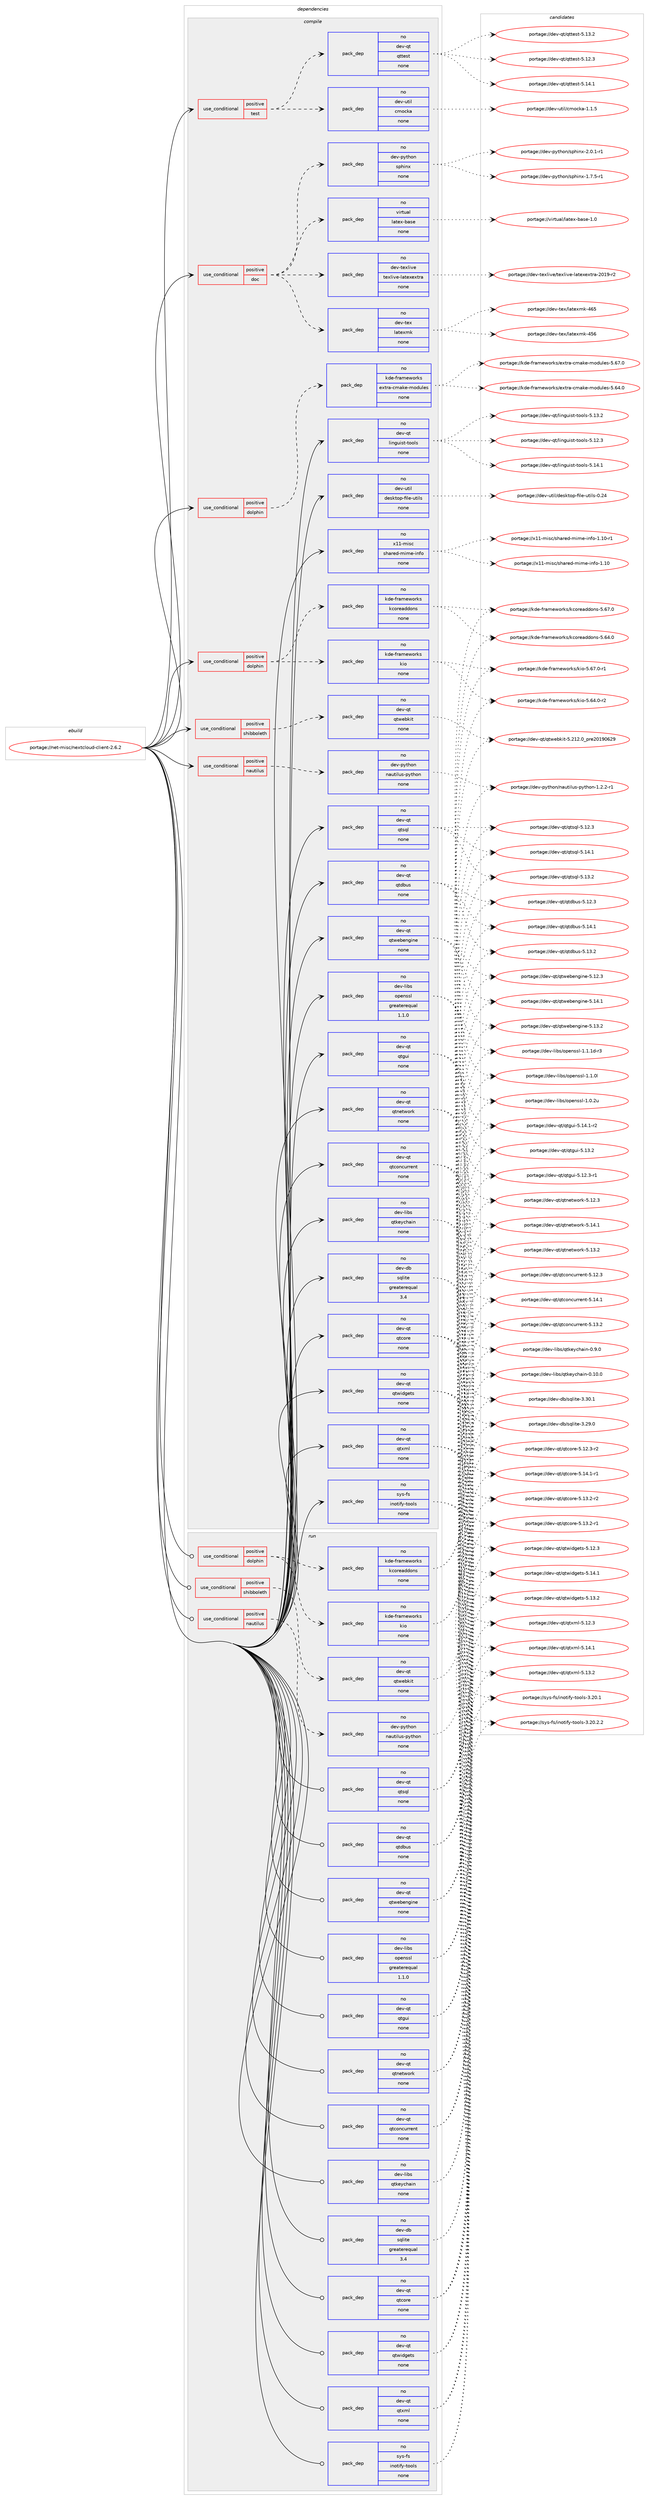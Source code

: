 digraph prolog {

# *************
# Graph options
# *************

newrank=true;
concentrate=true;
compound=true;
graph [rankdir=LR,fontname=Helvetica,fontsize=10,ranksep=1.5];#, ranksep=2.5, nodesep=0.2];
edge  [arrowhead=vee];
node  [fontname=Helvetica,fontsize=10];

# **********
# The ebuild
# **********

subgraph cluster_leftcol {
color=gray;
rank=same;
label=<<i>ebuild</i>>;
id [label="portage://net-misc/nextcloud-client-2.6.2", color=red, width=4, href="../net-misc/nextcloud-client-2.6.2.svg"];
}

# ****************
# The dependencies
# ****************

subgraph cluster_midcol {
color=gray;
label=<<i>dependencies</i>>;
subgraph cluster_compile {
fillcolor="#eeeeee";
style=filled;
label=<<i>compile</i>>;
subgraph cond25769 {
dependency125035 [label=<<TABLE BORDER="0" CELLBORDER="1" CELLSPACING="0" CELLPADDING="4"><TR><TD ROWSPAN="3" CELLPADDING="10">use_conditional</TD></TR><TR><TD>positive</TD></TR><TR><TD>doc</TD></TR></TABLE>>, shape=none, color=red];
subgraph pack97157 {
dependency125036 [label=<<TABLE BORDER="0" CELLBORDER="1" CELLSPACING="0" CELLPADDING="4" WIDTH="220"><TR><TD ROWSPAN="6" CELLPADDING="30">pack_dep</TD></TR><TR><TD WIDTH="110">no</TD></TR><TR><TD>dev-python</TD></TR><TR><TD>sphinx</TD></TR><TR><TD>none</TD></TR><TR><TD></TD></TR></TABLE>>, shape=none, color=blue];
}
dependency125035:e -> dependency125036:w [weight=20,style="dashed",arrowhead="vee"];
subgraph pack97158 {
dependency125037 [label=<<TABLE BORDER="0" CELLBORDER="1" CELLSPACING="0" CELLPADDING="4" WIDTH="220"><TR><TD ROWSPAN="6" CELLPADDING="30">pack_dep</TD></TR><TR><TD WIDTH="110">no</TD></TR><TR><TD>dev-tex</TD></TR><TR><TD>latexmk</TD></TR><TR><TD>none</TD></TR><TR><TD></TD></TR></TABLE>>, shape=none, color=blue];
}
dependency125035:e -> dependency125037:w [weight=20,style="dashed",arrowhead="vee"];
subgraph pack97159 {
dependency125038 [label=<<TABLE BORDER="0" CELLBORDER="1" CELLSPACING="0" CELLPADDING="4" WIDTH="220"><TR><TD ROWSPAN="6" CELLPADDING="30">pack_dep</TD></TR><TR><TD WIDTH="110">no</TD></TR><TR><TD>dev-texlive</TD></TR><TR><TD>texlive-latexextra</TD></TR><TR><TD>none</TD></TR><TR><TD></TD></TR></TABLE>>, shape=none, color=blue];
}
dependency125035:e -> dependency125038:w [weight=20,style="dashed",arrowhead="vee"];
subgraph pack97160 {
dependency125039 [label=<<TABLE BORDER="0" CELLBORDER="1" CELLSPACING="0" CELLPADDING="4" WIDTH="220"><TR><TD ROWSPAN="6" CELLPADDING="30">pack_dep</TD></TR><TR><TD WIDTH="110">no</TD></TR><TR><TD>virtual</TD></TR><TR><TD>latex-base</TD></TR><TR><TD>none</TD></TR><TR><TD></TD></TR></TABLE>>, shape=none, color=blue];
}
dependency125035:e -> dependency125039:w [weight=20,style="dashed",arrowhead="vee"];
}
id:e -> dependency125035:w [weight=20,style="solid",arrowhead="vee"];
subgraph cond25770 {
dependency125040 [label=<<TABLE BORDER="0" CELLBORDER="1" CELLSPACING="0" CELLPADDING="4"><TR><TD ROWSPAN="3" CELLPADDING="10">use_conditional</TD></TR><TR><TD>positive</TD></TR><TR><TD>dolphin</TD></TR></TABLE>>, shape=none, color=red];
subgraph pack97161 {
dependency125041 [label=<<TABLE BORDER="0" CELLBORDER="1" CELLSPACING="0" CELLPADDING="4" WIDTH="220"><TR><TD ROWSPAN="6" CELLPADDING="30">pack_dep</TD></TR><TR><TD WIDTH="110">no</TD></TR><TR><TD>kde-frameworks</TD></TR><TR><TD>extra-cmake-modules</TD></TR><TR><TD>none</TD></TR><TR><TD></TD></TR></TABLE>>, shape=none, color=blue];
}
dependency125040:e -> dependency125041:w [weight=20,style="dashed",arrowhead="vee"];
}
id:e -> dependency125040:w [weight=20,style="solid",arrowhead="vee"];
subgraph cond25771 {
dependency125042 [label=<<TABLE BORDER="0" CELLBORDER="1" CELLSPACING="0" CELLPADDING="4"><TR><TD ROWSPAN="3" CELLPADDING="10">use_conditional</TD></TR><TR><TD>positive</TD></TR><TR><TD>dolphin</TD></TR></TABLE>>, shape=none, color=red];
subgraph pack97162 {
dependency125043 [label=<<TABLE BORDER="0" CELLBORDER="1" CELLSPACING="0" CELLPADDING="4" WIDTH="220"><TR><TD ROWSPAN="6" CELLPADDING="30">pack_dep</TD></TR><TR><TD WIDTH="110">no</TD></TR><TR><TD>kde-frameworks</TD></TR><TR><TD>kcoreaddons</TD></TR><TR><TD>none</TD></TR><TR><TD></TD></TR></TABLE>>, shape=none, color=blue];
}
dependency125042:e -> dependency125043:w [weight=20,style="dashed",arrowhead="vee"];
subgraph pack97163 {
dependency125044 [label=<<TABLE BORDER="0" CELLBORDER="1" CELLSPACING="0" CELLPADDING="4" WIDTH="220"><TR><TD ROWSPAN="6" CELLPADDING="30">pack_dep</TD></TR><TR><TD WIDTH="110">no</TD></TR><TR><TD>kde-frameworks</TD></TR><TR><TD>kio</TD></TR><TR><TD>none</TD></TR><TR><TD></TD></TR></TABLE>>, shape=none, color=blue];
}
dependency125042:e -> dependency125044:w [weight=20,style="dashed",arrowhead="vee"];
}
id:e -> dependency125042:w [weight=20,style="solid",arrowhead="vee"];
subgraph cond25772 {
dependency125045 [label=<<TABLE BORDER="0" CELLBORDER="1" CELLSPACING="0" CELLPADDING="4"><TR><TD ROWSPAN="3" CELLPADDING="10">use_conditional</TD></TR><TR><TD>positive</TD></TR><TR><TD>nautilus</TD></TR></TABLE>>, shape=none, color=red];
subgraph pack97164 {
dependency125046 [label=<<TABLE BORDER="0" CELLBORDER="1" CELLSPACING="0" CELLPADDING="4" WIDTH="220"><TR><TD ROWSPAN="6" CELLPADDING="30">pack_dep</TD></TR><TR><TD WIDTH="110">no</TD></TR><TR><TD>dev-python</TD></TR><TR><TD>nautilus-python</TD></TR><TR><TD>none</TD></TR><TR><TD></TD></TR></TABLE>>, shape=none, color=blue];
}
dependency125045:e -> dependency125046:w [weight=20,style="dashed",arrowhead="vee"];
}
id:e -> dependency125045:w [weight=20,style="solid",arrowhead="vee"];
subgraph cond25773 {
dependency125047 [label=<<TABLE BORDER="0" CELLBORDER="1" CELLSPACING="0" CELLPADDING="4"><TR><TD ROWSPAN="3" CELLPADDING="10">use_conditional</TD></TR><TR><TD>positive</TD></TR><TR><TD>shibboleth</TD></TR></TABLE>>, shape=none, color=red];
subgraph pack97165 {
dependency125048 [label=<<TABLE BORDER="0" CELLBORDER="1" CELLSPACING="0" CELLPADDING="4" WIDTH="220"><TR><TD ROWSPAN="6" CELLPADDING="30">pack_dep</TD></TR><TR><TD WIDTH="110">no</TD></TR><TR><TD>dev-qt</TD></TR><TR><TD>qtwebkit</TD></TR><TR><TD>none</TD></TR><TR><TD></TD></TR></TABLE>>, shape=none, color=blue];
}
dependency125047:e -> dependency125048:w [weight=20,style="dashed",arrowhead="vee"];
}
id:e -> dependency125047:w [weight=20,style="solid",arrowhead="vee"];
subgraph cond25774 {
dependency125049 [label=<<TABLE BORDER="0" CELLBORDER="1" CELLSPACING="0" CELLPADDING="4"><TR><TD ROWSPAN="3" CELLPADDING="10">use_conditional</TD></TR><TR><TD>positive</TD></TR><TR><TD>test</TD></TR></TABLE>>, shape=none, color=red];
subgraph pack97166 {
dependency125050 [label=<<TABLE BORDER="0" CELLBORDER="1" CELLSPACING="0" CELLPADDING="4" WIDTH="220"><TR><TD ROWSPAN="6" CELLPADDING="30">pack_dep</TD></TR><TR><TD WIDTH="110">no</TD></TR><TR><TD>dev-util</TD></TR><TR><TD>cmocka</TD></TR><TR><TD>none</TD></TR><TR><TD></TD></TR></TABLE>>, shape=none, color=blue];
}
dependency125049:e -> dependency125050:w [weight=20,style="dashed",arrowhead="vee"];
subgraph pack97167 {
dependency125051 [label=<<TABLE BORDER="0" CELLBORDER="1" CELLSPACING="0" CELLPADDING="4" WIDTH="220"><TR><TD ROWSPAN="6" CELLPADDING="30">pack_dep</TD></TR><TR><TD WIDTH="110">no</TD></TR><TR><TD>dev-qt</TD></TR><TR><TD>qttest</TD></TR><TR><TD>none</TD></TR><TR><TD></TD></TR></TABLE>>, shape=none, color=blue];
}
dependency125049:e -> dependency125051:w [weight=20,style="dashed",arrowhead="vee"];
}
id:e -> dependency125049:w [weight=20,style="solid",arrowhead="vee"];
subgraph pack97168 {
dependency125052 [label=<<TABLE BORDER="0" CELLBORDER="1" CELLSPACING="0" CELLPADDING="4" WIDTH="220"><TR><TD ROWSPAN="6" CELLPADDING="30">pack_dep</TD></TR><TR><TD WIDTH="110">no</TD></TR><TR><TD>dev-db</TD></TR><TR><TD>sqlite</TD></TR><TR><TD>greaterequal</TD></TR><TR><TD>3.4</TD></TR></TABLE>>, shape=none, color=blue];
}
id:e -> dependency125052:w [weight=20,style="solid",arrowhead="vee"];
subgraph pack97169 {
dependency125053 [label=<<TABLE BORDER="0" CELLBORDER="1" CELLSPACING="0" CELLPADDING="4" WIDTH="220"><TR><TD ROWSPAN="6" CELLPADDING="30">pack_dep</TD></TR><TR><TD WIDTH="110">no</TD></TR><TR><TD>dev-libs</TD></TR><TR><TD>openssl</TD></TR><TR><TD>greaterequal</TD></TR><TR><TD>1.1.0</TD></TR></TABLE>>, shape=none, color=blue];
}
id:e -> dependency125053:w [weight=20,style="solid",arrowhead="vee"];
subgraph pack97170 {
dependency125054 [label=<<TABLE BORDER="0" CELLBORDER="1" CELLSPACING="0" CELLPADDING="4" WIDTH="220"><TR><TD ROWSPAN="6" CELLPADDING="30">pack_dep</TD></TR><TR><TD WIDTH="110">no</TD></TR><TR><TD>dev-libs</TD></TR><TR><TD>qtkeychain</TD></TR><TR><TD>none</TD></TR><TR><TD></TD></TR></TABLE>>, shape=none, color=blue];
}
id:e -> dependency125054:w [weight=20,style="solid",arrowhead="vee"];
subgraph pack97171 {
dependency125055 [label=<<TABLE BORDER="0" CELLBORDER="1" CELLSPACING="0" CELLPADDING="4" WIDTH="220"><TR><TD ROWSPAN="6" CELLPADDING="30">pack_dep</TD></TR><TR><TD WIDTH="110">no</TD></TR><TR><TD>dev-qt</TD></TR><TR><TD>linguist-tools</TD></TR><TR><TD>none</TD></TR><TR><TD></TD></TR></TABLE>>, shape=none, color=blue];
}
id:e -> dependency125055:w [weight=20,style="solid",arrowhead="vee"];
subgraph pack97172 {
dependency125056 [label=<<TABLE BORDER="0" CELLBORDER="1" CELLSPACING="0" CELLPADDING="4" WIDTH="220"><TR><TD ROWSPAN="6" CELLPADDING="30">pack_dep</TD></TR><TR><TD WIDTH="110">no</TD></TR><TR><TD>dev-qt</TD></TR><TR><TD>qtconcurrent</TD></TR><TR><TD>none</TD></TR><TR><TD></TD></TR></TABLE>>, shape=none, color=blue];
}
id:e -> dependency125056:w [weight=20,style="solid",arrowhead="vee"];
subgraph pack97173 {
dependency125057 [label=<<TABLE BORDER="0" CELLBORDER="1" CELLSPACING="0" CELLPADDING="4" WIDTH="220"><TR><TD ROWSPAN="6" CELLPADDING="30">pack_dep</TD></TR><TR><TD WIDTH="110">no</TD></TR><TR><TD>dev-qt</TD></TR><TR><TD>qtcore</TD></TR><TR><TD>none</TD></TR><TR><TD></TD></TR></TABLE>>, shape=none, color=blue];
}
id:e -> dependency125057:w [weight=20,style="solid",arrowhead="vee"];
subgraph pack97174 {
dependency125058 [label=<<TABLE BORDER="0" CELLBORDER="1" CELLSPACING="0" CELLPADDING="4" WIDTH="220"><TR><TD ROWSPAN="6" CELLPADDING="30">pack_dep</TD></TR><TR><TD WIDTH="110">no</TD></TR><TR><TD>dev-qt</TD></TR><TR><TD>qtdbus</TD></TR><TR><TD>none</TD></TR><TR><TD></TD></TR></TABLE>>, shape=none, color=blue];
}
id:e -> dependency125058:w [weight=20,style="solid",arrowhead="vee"];
subgraph pack97175 {
dependency125059 [label=<<TABLE BORDER="0" CELLBORDER="1" CELLSPACING="0" CELLPADDING="4" WIDTH="220"><TR><TD ROWSPAN="6" CELLPADDING="30">pack_dep</TD></TR><TR><TD WIDTH="110">no</TD></TR><TR><TD>dev-qt</TD></TR><TR><TD>qtgui</TD></TR><TR><TD>none</TD></TR><TR><TD></TD></TR></TABLE>>, shape=none, color=blue];
}
id:e -> dependency125059:w [weight=20,style="solid",arrowhead="vee"];
subgraph pack97176 {
dependency125060 [label=<<TABLE BORDER="0" CELLBORDER="1" CELLSPACING="0" CELLPADDING="4" WIDTH="220"><TR><TD ROWSPAN="6" CELLPADDING="30">pack_dep</TD></TR><TR><TD WIDTH="110">no</TD></TR><TR><TD>dev-qt</TD></TR><TR><TD>qtnetwork</TD></TR><TR><TD>none</TD></TR><TR><TD></TD></TR></TABLE>>, shape=none, color=blue];
}
id:e -> dependency125060:w [weight=20,style="solid",arrowhead="vee"];
subgraph pack97177 {
dependency125061 [label=<<TABLE BORDER="0" CELLBORDER="1" CELLSPACING="0" CELLPADDING="4" WIDTH="220"><TR><TD ROWSPAN="6" CELLPADDING="30">pack_dep</TD></TR><TR><TD WIDTH="110">no</TD></TR><TR><TD>dev-qt</TD></TR><TR><TD>qtsql</TD></TR><TR><TD>none</TD></TR><TR><TD></TD></TR></TABLE>>, shape=none, color=blue];
}
id:e -> dependency125061:w [weight=20,style="solid",arrowhead="vee"];
subgraph pack97178 {
dependency125062 [label=<<TABLE BORDER="0" CELLBORDER="1" CELLSPACING="0" CELLPADDING="4" WIDTH="220"><TR><TD ROWSPAN="6" CELLPADDING="30">pack_dep</TD></TR><TR><TD WIDTH="110">no</TD></TR><TR><TD>dev-qt</TD></TR><TR><TD>qtwebengine</TD></TR><TR><TD>none</TD></TR><TR><TD></TD></TR></TABLE>>, shape=none, color=blue];
}
id:e -> dependency125062:w [weight=20,style="solid",arrowhead="vee"];
subgraph pack97179 {
dependency125063 [label=<<TABLE BORDER="0" CELLBORDER="1" CELLSPACING="0" CELLPADDING="4" WIDTH="220"><TR><TD ROWSPAN="6" CELLPADDING="30">pack_dep</TD></TR><TR><TD WIDTH="110">no</TD></TR><TR><TD>dev-qt</TD></TR><TR><TD>qtwidgets</TD></TR><TR><TD>none</TD></TR><TR><TD></TD></TR></TABLE>>, shape=none, color=blue];
}
id:e -> dependency125063:w [weight=20,style="solid",arrowhead="vee"];
subgraph pack97180 {
dependency125064 [label=<<TABLE BORDER="0" CELLBORDER="1" CELLSPACING="0" CELLPADDING="4" WIDTH="220"><TR><TD ROWSPAN="6" CELLPADDING="30">pack_dep</TD></TR><TR><TD WIDTH="110">no</TD></TR><TR><TD>dev-qt</TD></TR><TR><TD>qtxml</TD></TR><TR><TD>none</TD></TR><TR><TD></TD></TR></TABLE>>, shape=none, color=blue];
}
id:e -> dependency125064:w [weight=20,style="solid",arrowhead="vee"];
subgraph pack97181 {
dependency125065 [label=<<TABLE BORDER="0" CELLBORDER="1" CELLSPACING="0" CELLPADDING="4" WIDTH="220"><TR><TD ROWSPAN="6" CELLPADDING="30">pack_dep</TD></TR><TR><TD WIDTH="110">no</TD></TR><TR><TD>dev-util</TD></TR><TR><TD>desktop-file-utils</TD></TR><TR><TD>none</TD></TR><TR><TD></TD></TR></TABLE>>, shape=none, color=blue];
}
id:e -> dependency125065:w [weight=20,style="solid",arrowhead="vee"];
subgraph pack97182 {
dependency125066 [label=<<TABLE BORDER="0" CELLBORDER="1" CELLSPACING="0" CELLPADDING="4" WIDTH="220"><TR><TD ROWSPAN="6" CELLPADDING="30">pack_dep</TD></TR><TR><TD WIDTH="110">no</TD></TR><TR><TD>sys-fs</TD></TR><TR><TD>inotify-tools</TD></TR><TR><TD>none</TD></TR><TR><TD></TD></TR></TABLE>>, shape=none, color=blue];
}
id:e -> dependency125066:w [weight=20,style="solid",arrowhead="vee"];
subgraph pack97183 {
dependency125067 [label=<<TABLE BORDER="0" CELLBORDER="1" CELLSPACING="0" CELLPADDING="4" WIDTH="220"><TR><TD ROWSPAN="6" CELLPADDING="30">pack_dep</TD></TR><TR><TD WIDTH="110">no</TD></TR><TR><TD>x11-misc</TD></TR><TR><TD>shared-mime-info</TD></TR><TR><TD>none</TD></TR><TR><TD></TD></TR></TABLE>>, shape=none, color=blue];
}
id:e -> dependency125067:w [weight=20,style="solid",arrowhead="vee"];
}
subgraph cluster_compileandrun {
fillcolor="#eeeeee";
style=filled;
label=<<i>compile and run</i>>;
}
subgraph cluster_run {
fillcolor="#eeeeee";
style=filled;
label=<<i>run</i>>;
subgraph cond25775 {
dependency125068 [label=<<TABLE BORDER="0" CELLBORDER="1" CELLSPACING="0" CELLPADDING="4"><TR><TD ROWSPAN="3" CELLPADDING="10">use_conditional</TD></TR><TR><TD>positive</TD></TR><TR><TD>dolphin</TD></TR></TABLE>>, shape=none, color=red];
subgraph pack97184 {
dependency125069 [label=<<TABLE BORDER="0" CELLBORDER="1" CELLSPACING="0" CELLPADDING="4" WIDTH="220"><TR><TD ROWSPAN="6" CELLPADDING="30">pack_dep</TD></TR><TR><TD WIDTH="110">no</TD></TR><TR><TD>kde-frameworks</TD></TR><TR><TD>kcoreaddons</TD></TR><TR><TD>none</TD></TR><TR><TD></TD></TR></TABLE>>, shape=none, color=blue];
}
dependency125068:e -> dependency125069:w [weight=20,style="dashed",arrowhead="vee"];
subgraph pack97185 {
dependency125070 [label=<<TABLE BORDER="0" CELLBORDER="1" CELLSPACING="0" CELLPADDING="4" WIDTH="220"><TR><TD ROWSPAN="6" CELLPADDING="30">pack_dep</TD></TR><TR><TD WIDTH="110">no</TD></TR><TR><TD>kde-frameworks</TD></TR><TR><TD>kio</TD></TR><TR><TD>none</TD></TR><TR><TD></TD></TR></TABLE>>, shape=none, color=blue];
}
dependency125068:e -> dependency125070:w [weight=20,style="dashed",arrowhead="vee"];
}
id:e -> dependency125068:w [weight=20,style="solid",arrowhead="odot"];
subgraph cond25776 {
dependency125071 [label=<<TABLE BORDER="0" CELLBORDER="1" CELLSPACING="0" CELLPADDING="4"><TR><TD ROWSPAN="3" CELLPADDING="10">use_conditional</TD></TR><TR><TD>positive</TD></TR><TR><TD>nautilus</TD></TR></TABLE>>, shape=none, color=red];
subgraph pack97186 {
dependency125072 [label=<<TABLE BORDER="0" CELLBORDER="1" CELLSPACING="0" CELLPADDING="4" WIDTH="220"><TR><TD ROWSPAN="6" CELLPADDING="30">pack_dep</TD></TR><TR><TD WIDTH="110">no</TD></TR><TR><TD>dev-python</TD></TR><TR><TD>nautilus-python</TD></TR><TR><TD>none</TD></TR><TR><TD></TD></TR></TABLE>>, shape=none, color=blue];
}
dependency125071:e -> dependency125072:w [weight=20,style="dashed",arrowhead="vee"];
}
id:e -> dependency125071:w [weight=20,style="solid",arrowhead="odot"];
subgraph cond25777 {
dependency125073 [label=<<TABLE BORDER="0" CELLBORDER="1" CELLSPACING="0" CELLPADDING="4"><TR><TD ROWSPAN="3" CELLPADDING="10">use_conditional</TD></TR><TR><TD>positive</TD></TR><TR><TD>shibboleth</TD></TR></TABLE>>, shape=none, color=red];
subgraph pack97187 {
dependency125074 [label=<<TABLE BORDER="0" CELLBORDER="1" CELLSPACING="0" CELLPADDING="4" WIDTH="220"><TR><TD ROWSPAN="6" CELLPADDING="30">pack_dep</TD></TR><TR><TD WIDTH="110">no</TD></TR><TR><TD>dev-qt</TD></TR><TR><TD>qtwebkit</TD></TR><TR><TD>none</TD></TR><TR><TD></TD></TR></TABLE>>, shape=none, color=blue];
}
dependency125073:e -> dependency125074:w [weight=20,style="dashed",arrowhead="vee"];
}
id:e -> dependency125073:w [weight=20,style="solid",arrowhead="odot"];
subgraph pack97188 {
dependency125075 [label=<<TABLE BORDER="0" CELLBORDER="1" CELLSPACING="0" CELLPADDING="4" WIDTH="220"><TR><TD ROWSPAN="6" CELLPADDING="30">pack_dep</TD></TR><TR><TD WIDTH="110">no</TD></TR><TR><TD>dev-db</TD></TR><TR><TD>sqlite</TD></TR><TR><TD>greaterequal</TD></TR><TR><TD>3.4</TD></TR></TABLE>>, shape=none, color=blue];
}
id:e -> dependency125075:w [weight=20,style="solid",arrowhead="odot"];
subgraph pack97189 {
dependency125076 [label=<<TABLE BORDER="0" CELLBORDER="1" CELLSPACING="0" CELLPADDING="4" WIDTH="220"><TR><TD ROWSPAN="6" CELLPADDING="30">pack_dep</TD></TR><TR><TD WIDTH="110">no</TD></TR><TR><TD>dev-libs</TD></TR><TR><TD>openssl</TD></TR><TR><TD>greaterequal</TD></TR><TR><TD>1.1.0</TD></TR></TABLE>>, shape=none, color=blue];
}
id:e -> dependency125076:w [weight=20,style="solid",arrowhead="odot"];
subgraph pack97190 {
dependency125077 [label=<<TABLE BORDER="0" CELLBORDER="1" CELLSPACING="0" CELLPADDING="4" WIDTH="220"><TR><TD ROWSPAN="6" CELLPADDING="30">pack_dep</TD></TR><TR><TD WIDTH="110">no</TD></TR><TR><TD>dev-libs</TD></TR><TR><TD>qtkeychain</TD></TR><TR><TD>none</TD></TR><TR><TD></TD></TR></TABLE>>, shape=none, color=blue];
}
id:e -> dependency125077:w [weight=20,style="solid",arrowhead="odot"];
subgraph pack97191 {
dependency125078 [label=<<TABLE BORDER="0" CELLBORDER="1" CELLSPACING="0" CELLPADDING="4" WIDTH="220"><TR><TD ROWSPAN="6" CELLPADDING="30">pack_dep</TD></TR><TR><TD WIDTH="110">no</TD></TR><TR><TD>dev-qt</TD></TR><TR><TD>qtconcurrent</TD></TR><TR><TD>none</TD></TR><TR><TD></TD></TR></TABLE>>, shape=none, color=blue];
}
id:e -> dependency125078:w [weight=20,style="solid",arrowhead="odot"];
subgraph pack97192 {
dependency125079 [label=<<TABLE BORDER="0" CELLBORDER="1" CELLSPACING="0" CELLPADDING="4" WIDTH="220"><TR><TD ROWSPAN="6" CELLPADDING="30">pack_dep</TD></TR><TR><TD WIDTH="110">no</TD></TR><TR><TD>dev-qt</TD></TR><TR><TD>qtcore</TD></TR><TR><TD>none</TD></TR><TR><TD></TD></TR></TABLE>>, shape=none, color=blue];
}
id:e -> dependency125079:w [weight=20,style="solid",arrowhead="odot"];
subgraph pack97193 {
dependency125080 [label=<<TABLE BORDER="0" CELLBORDER="1" CELLSPACING="0" CELLPADDING="4" WIDTH="220"><TR><TD ROWSPAN="6" CELLPADDING="30">pack_dep</TD></TR><TR><TD WIDTH="110">no</TD></TR><TR><TD>dev-qt</TD></TR><TR><TD>qtdbus</TD></TR><TR><TD>none</TD></TR><TR><TD></TD></TR></TABLE>>, shape=none, color=blue];
}
id:e -> dependency125080:w [weight=20,style="solid",arrowhead="odot"];
subgraph pack97194 {
dependency125081 [label=<<TABLE BORDER="0" CELLBORDER="1" CELLSPACING="0" CELLPADDING="4" WIDTH="220"><TR><TD ROWSPAN="6" CELLPADDING="30">pack_dep</TD></TR><TR><TD WIDTH="110">no</TD></TR><TR><TD>dev-qt</TD></TR><TR><TD>qtgui</TD></TR><TR><TD>none</TD></TR><TR><TD></TD></TR></TABLE>>, shape=none, color=blue];
}
id:e -> dependency125081:w [weight=20,style="solid",arrowhead="odot"];
subgraph pack97195 {
dependency125082 [label=<<TABLE BORDER="0" CELLBORDER="1" CELLSPACING="0" CELLPADDING="4" WIDTH="220"><TR><TD ROWSPAN="6" CELLPADDING="30">pack_dep</TD></TR><TR><TD WIDTH="110">no</TD></TR><TR><TD>dev-qt</TD></TR><TR><TD>qtnetwork</TD></TR><TR><TD>none</TD></TR><TR><TD></TD></TR></TABLE>>, shape=none, color=blue];
}
id:e -> dependency125082:w [weight=20,style="solid",arrowhead="odot"];
subgraph pack97196 {
dependency125083 [label=<<TABLE BORDER="0" CELLBORDER="1" CELLSPACING="0" CELLPADDING="4" WIDTH="220"><TR><TD ROWSPAN="6" CELLPADDING="30">pack_dep</TD></TR><TR><TD WIDTH="110">no</TD></TR><TR><TD>dev-qt</TD></TR><TR><TD>qtsql</TD></TR><TR><TD>none</TD></TR><TR><TD></TD></TR></TABLE>>, shape=none, color=blue];
}
id:e -> dependency125083:w [weight=20,style="solid",arrowhead="odot"];
subgraph pack97197 {
dependency125084 [label=<<TABLE BORDER="0" CELLBORDER="1" CELLSPACING="0" CELLPADDING="4" WIDTH="220"><TR><TD ROWSPAN="6" CELLPADDING="30">pack_dep</TD></TR><TR><TD WIDTH="110">no</TD></TR><TR><TD>dev-qt</TD></TR><TR><TD>qtwebengine</TD></TR><TR><TD>none</TD></TR><TR><TD></TD></TR></TABLE>>, shape=none, color=blue];
}
id:e -> dependency125084:w [weight=20,style="solid",arrowhead="odot"];
subgraph pack97198 {
dependency125085 [label=<<TABLE BORDER="0" CELLBORDER="1" CELLSPACING="0" CELLPADDING="4" WIDTH="220"><TR><TD ROWSPAN="6" CELLPADDING="30">pack_dep</TD></TR><TR><TD WIDTH="110">no</TD></TR><TR><TD>dev-qt</TD></TR><TR><TD>qtwidgets</TD></TR><TR><TD>none</TD></TR><TR><TD></TD></TR></TABLE>>, shape=none, color=blue];
}
id:e -> dependency125085:w [weight=20,style="solid",arrowhead="odot"];
subgraph pack97199 {
dependency125086 [label=<<TABLE BORDER="0" CELLBORDER="1" CELLSPACING="0" CELLPADDING="4" WIDTH="220"><TR><TD ROWSPAN="6" CELLPADDING="30">pack_dep</TD></TR><TR><TD WIDTH="110">no</TD></TR><TR><TD>dev-qt</TD></TR><TR><TD>qtxml</TD></TR><TR><TD>none</TD></TR><TR><TD></TD></TR></TABLE>>, shape=none, color=blue];
}
id:e -> dependency125086:w [weight=20,style="solid",arrowhead="odot"];
subgraph pack97200 {
dependency125087 [label=<<TABLE BORDER="0" CELLBORDER="1" CELLSPACING="0" CELLPADDING="4" WIDTH="220"><TR><TD ROWSPAN="6" CELLPADDING="30">pack_dep</TD></TR><TR><TD WIDTH="110">no</TD></TR><TR><TD>sys-fs</TD></TR><TR><TD>inotify-tools</TD></TR><TR><TD>none</TD></TR><TR><TD></TD></TR></TABLE>>, shape=none, color=blue];
}
id:e -> dependency125087:w [weight=20,style="solid",arrowhead="odot"];
}
}

# **************
# The candidates
# **************

subgraph cluster_choices {
rank=same;
color=gray;
label=<<i>candidates</i>>;

subgraph choice97157 {
color=black;
nodesep=1;
choice10010111845112121116104111110471151121041051101204550464846494511449 [label="portage://dev-python/sphinx-2.0.1-r1", color=red, width=4,href="../dev-python/sphinx-2.0.1-r1.svg"];
choice10010111845112121116104111110471151121041051101204549465546534511449 [label="portage://dev-python/sphinx-1.7.5-r1", color=red, width=4,href="../dev-python/sphinx-1.7.5-r1.svg"];
dependency125036:e -> choice10010111845112121116104111110471151121041051101204550464846494511449:w [style=dotted,weight="100"];
dependency125036:e -> choice10010111845112121116104111110471151121041051101204549465546534511449:w [style=dotted,weight="100"];
}
subgraph choice97158 {
color=black;
nodesep=1;
choice10010111845116101120471089711610112010910745525453 [label="portage://dev-tex/latexmk-465", color=red, width=4,href="../dev-tex/latexmk-465.svg"];
choice10010111845116101120471089711610112010910745525354 [label="portage://dev-tex/latexmk-456", color=red, width=4,href="../dev-tex/latexmk-456.svg"];
dependency125037:e -> choice10010111845116101120471089711610112010910745525453:w [style=dotted,weight="100"];
dependency125037:e -> choice10010111845116101120471089711610112010910745525354:w [style=dotted,weight="100"];
}
subgraph choice97159 {
color=black;
nodesep=1;
choice100101118451161011201081051181014711610112010810511810145108971161011201011201161149745504849574511450 [label="portage://dev-texlive/texlive-latexextra-2019-r2", color=red, width=4,href="../dev-texlive/texlive-latexextra-2019-r2.svg"];
dependency125038:e -> choice100101118451161011201081051181014711610112010810511810145108971161011201011201161149745504849574511450:w [style=dotted,weight="100"];
}
subgraph choice97160 {
color=black;
nodesep=1;
choice11810511411611797108471089711610112045989711510145494648 [label="portage://virtual/latex-base-1.0", color=red, width=4,href="../virtual/latex-base-1.0.svg"];
dependency125039:e -> choice11810511411611797108471089711610112045989711510145494648:w [style=dotted,weight="100"];
}
subgraph choice97161 {
color=black;
nodesep=1;
choice107100101451021149710910111911111410711547101120116114974599109971071014510911110011710810111545534654554648 [label="portage://kde-frameworks/extra-cmake-modules-5.67.0", color=red, width=4,href="../kde-frameworks/extra-cmake-modules-5.67.0.svg"];
choice107100101451021149710910111911111410711547101120116114974599109971071014510911110011710810111545534654524648 [label="portage://kde-frameworks/extra-cmake-modules-5.64.0", color=red, width=4,href="../kde-frameworks/extra-cmake-modules-5.64.0.svg"];
dependency125041:e -> choice107100101451021149710910111911111410711547101120116114974599109971071014510911110011710810111545534654554648:w [style=dotted,weight="100"];
dependency125041:e -> choice107100101451021149710910111911111410711547101120116114974599109971071014510911110011710810111545534654524648:w [style=dotted,weight="100"];
}
subgraph choice97162 {
color=black;
nodesep=1;
choice107100101451021149710910111911111410711547107991111141019710010011111011545534654554648 [label="portage://kde-frameworks/kcoreaddons-5.67.0", color=red, width=4,href="../kde-frameworks/kcoreaddons-5.67.0.svg"];
choice107100101451021149710910111911111410711547107991111141019710010011111011545534654524648 [label="portage://kde-frameworks/kcoreaddons-5.64.0", color=red, width=4,href="../kde-frameworks/kcoreaddons-5.64.0.svg"];
dependency125043:e -> choice107100101451021149710910111911111410711547107991111141019710010011111011545534654554648:w [style=dotted,weight="100"];
dependency125043:e -> choice107100101451021149710910111911111410711547107991111141019710010011111011545534654524648:w [style=dotted,weight="100"];
}
subgraph choice97163 {
color=black;
nodesep=1;
choice107100101451021149710910111911111410711547107105111455346545546484511449 [label="portage://kde-frameworks/kio-5.67.0-r1", color=red, width=4,href="../kde-frameworks/kio-5.67.0-r1.svg"];
choice107100101451021149710910111911111410711547107105111455346545246484511450 [label="portage://kde-frameworks/kio-5.64.0-r2", color=red, width=4,href="../kde-frameworks/kio-5.64.0-r2.svg"];
dependency125044:e -> choice107100101451021149710910111911111410711547107105111455346545546484511449:w [style=dotted,weight="100"];
dependency125044:e -> choice107100101451021149710910111911111410711547107105111455346545246484511450:w [style=dotted,weight="100"];
}
subgraph choice97164 {
color=black;
nodesep=1;
choice100101118451121211161041111104711097117116105108117115451121211161041111104549465046504511449 [label="portage://dev-python/nautilus-python-1.2.2-r1", color=red, width=4,href="../dev-python/nautilus-python-1.2.2-r1.svg"];
dependency125046:e -> choice100101118451121211161041111104711097117116105108117115451121211161041111104549465046504511449:w [style=dotted,weight="100"];
}
subgraph choice97165 {
color=black;
nodesep=1;
choice1001011184511311647113116119101981071051164553465049504648951121141015048495748545057 [label="portage://dev-qt/qtwebkit-5.212.0_pre20190629", color=red, width=4,href="../dev-qt/qtwebkit-5.212.0_pre20190629.svg"];
dependency125048:e -> choice1001011184511311647113116119101981071051164553465049504648951121141015048495748545057:w [style=dotted,weight="100"];
}
subgraph choice97166 {
color=black;
nodesep=1;
choice1001011184511711610510847991091119910797454946494653 [label="portage://dev-util/cmocka-1.1.5", color=red, width=4,href="../dev-util/cmocka-1.1.5.svg"];
dependency125050:e -> choice1001011184511711610510847991091119910797454946494653:w [style=dotted,weight="100"];
}
subgraph choice97167 {
color=black;
nodesep=1;
choice100101118451131164711311611610111511645534649524649 [label="portage://dev-qt/qttest-5.14.1", color=red, width=4,href="../dev-qt/qttest-5.14.1.svg"];
choice100101118451131164711311611610111511645534649514650 [label="portage://dev-qt/qttest-5.13.2", color=red, width=4,href="../dev-qt/qttest-5.13.2.svg"];
choice100101118451131164711311611610111511645534649504651 [label="portage://dev-qt/qttest-5.12.3", color=red, width=4,href="../dev-qt/qttest-5.12.3.svg"];
dependency125051:e -> choice100101118451131164711311611610111511645534649524649:w [style=dotted,weight="100"];
dependency125051:e -> choice100101118451131164711311611610111511645534649514650:w [style=dotted,weight="100"];
dependency125051:e -> choice100101118451131164711311611610111511645534649504651:w [style=dotted,weight="100"];
}
subgraph choice97168 {
color=black;
nodesep=1;
choice10010111845100984711511310810511610145514651484649 [label="portage://dev-db/sqlite-3.30.1", color=red, width=4,href="../dev-db/sqlite-3.30.1.svg"];
choice10010111845100984711511310810511610145514650574648 [label="portage://dev-db/sqlite-3.29.0", color=red, width=4,href="../dev-db/sqlite-3.29.0.svg"];
dependency125052:e -> choice10010111845100984711511310810511610145514651484649:w [style=dotted,weight="100"];
dependency125052:e -> choice10010111845100984711511310810511610145514650574648:w [style=dotted,weight="100"];
}
subgraph choice97169 {
color=black;
nodesep=1;
choice1001011184510810598115471111121011101151151084549464946491004511451 [label="portage://dev-libs/openssl-1.1.1d-r3", color=red, width=4,href="../dev-libs/openssl-1.1.1d-r3.svg"];
choice100101118451081059811547111112101110115115108454946494648108 [label="portage://dev-libs/openssl-1.1.0l", color=red, width=4,href="../dev-libs/openssl-1.1.0l.svg"];
choice100101118451081059811547111112101110115115108454946484650117 [label="portage://dev-libs/openssl-1.0.2u", color=red, width=4,href="../dev-libs/openssl-1.0.2u.svg"];
dependency125053:e -> choice1001011184510810598115471111121011101151151084549464946491004511451:w [style=dotted,weight="100"];
dependency125053:e -> choice100101118451081059811547111112101110115115108454946494648108:w [style=dotted,weight="100"];
dependency125053:e -> choice100101118451081059811547111112101110115115108454946484650117:w [style=dotted,weight="100"];
}
subgraph choice97170 {
color=black;
nodesep=1;
choice1001011184510810598115471131161071011219910497105110454846574648 [label="portage://dev-libs/qtkeychain-0.9.0", color=red, width=4,href="../dev-libs/qtkeychain-0.9.0.svg"];
choice100101118451081059811547113116107101121991049710511045484649484648 [label="portage://dev-libs/qtkeychain-0.10.0", color=red, width=4,href="../dev-libs/qtkeychain-0.10.0.svg"];
dependency125054:e -> choice1001011184510810598115471131161071011219910497105110454846574648:w [style=dotted,weight="100"];
dependency125054:e -> choice100101118451081059811547113116107101121991049710511045484649484648:w [style=dotted,weight="100"];
}
subgraph choice97171 {
color=black;
nodesep=1;
choice10010111845113116471081051101031171051151164511611111110811545534649524649 [label="portage://dev-qt/linguist-tools-5.14.1", color=red, width=4,href="../dev-qt/linguist-tools-5.14.1.svg"];
choice10010111845113116471081051101031171051151164511611111110811545534649514650 [label="portage://dev-qt/linguist-tools-5.13.2", color=red, width=4,href="../dev-qt/linguist-tools-5.13.2.svg"];
choice10010111845113116471081051101031171051151164511611111110811545534649504651 [label="portage://dev-qt/linguist-tools-5.12.3", color=red, width=4,href="../dev-qt/linguist-tools-5.12.3.svg"];
dependency125055:e -> choice10010111845113116471081051101031171051151164511611111110811545534649524649:w [style=dotted,weight="100"];
dependency125055:e -> choice10010111845113116471081051101031171051151164511611111110811545534649514650:w [style=dotted,weight="100"];
dependency125055:e -> choice10010111845113116471081051101031171051151164511611111110811545534649504651:w [style=dotted,weight="100"];
}
subgraph choice97172 {
color=black;
nodesep=1;
choice1001011184511311647113116991111109911711411410111011645534649524649 [label="portage://dev-qt/qtconcurrent-5.14.1", color=red, width=4,href="../dev-qt/qtconcurrent-5.14.1.svg"];
choice1001011184511311647113116991111109911711411410111011645534649514650 [label="portage://dev-qt/qtconcurrent-5.13.2", color=red, width=4,href="../dev-qt/qtconcurrent-5.13.2.svg"];
choice1001011184511311647113116991111109911711411410111011645534649504651 [label="portage://dev-qt/qtconcurrent-5.12.3", color=red, width=4,href="../dev-qt/qtconcurrent-5.12.3.svg"];
dependency125056:e -> choice1001011184511311647113116991111109911711411410111011645534649524649:w [style=dotted,weight="100"];
dependency125056:e -> choice1001011184511311647113116991111109911711411410111011645534649514650:w [style=dotted,weight="100"];
dependency125056:e -> choice1001011184511311647113116991111109911711411410111011645534649504651:w [style=dotted,weight="100"];
}
subgraph choice97173 {
color=black;
nodesep=1;
choice100101118451131164711311699111114101455346495246494511449 [label="portage://dev-qt/qtcore-5.14.1-r1", color=red, width=4,href="../dev-qt/qtcore-5.14.1-r1.svg"];
choice100101118451131164711311699111114101455346495146504511450 [label="portage://dev-qt/qtcore-5.13.2-r2", color=red, width=4,href="../dev-qt/qtcore-5.13.2-r2.svg"];
choice100101118451131164711311699111114101455346495146504511449 [label="portage://dev-qt/qtcore-5.13.2-r1", color=red, width=4,href="../dev-qt/qtcore-5.13.2-r1.svg"];
choice100101118451131164711311699111114101455346495046514511450 [label="portage://dev-qt/qtcore-5.12.3-r2", color=red, width=4,href="../dev-qt/qtcore-5.12.3-r2.svg"];
dependency125057:e -> choice100101118451131164711311699111114101455346495246494511449:w [style=dotted,weight="100"];
dependency125057:e -> choice100101118451131164711311699111114101455346495146504511450:w [style=dotted,weight="100"];
dependency125057:e -> choice100101118451131164711311699111114101455346495146504511449:w [style=dotted,weight="100"];
dependency125057:e -> choice100101118451131164711311699111114101455346495046514511450:w [style=dotted,weight="100"];
}
subgraph choice97174 {
color=black;
nodesep=1;
choice10010111845113116471131161009811711545534649524649 [label="portage://dev-qt/qtdbus-5.14.1", color=red, width=4,href="../dev-qt/qtdbus-5.14.1.svg"];
choice10010111845113116471131161009811711545534649514650 [label="portage://dev-qt/qtdbus-5.13.2", color=red, width=4,href="../dev-qt/qtdbus-5.13.2.svg"];
choice10010111845113116471131161009811711545534649504651 [label="portage://dev-qt/qtdbus-5.12.3", color=red, width=4,href="../dev-qt/qtdbus-5.12.3.svg"];
dependency125058:e -> choice10010111845113116471131161009811711545534649524649:w [style=dotted,weight="100"];
dependency125058:e -> choice10010111845113116471131161009811711545534649514650:w [style=dotted,weight="100"];
dependency125058:e -> choice10010111845113116471131161009811711545534649504651:w [style=dotted,weight="100"];
}
subgraph choice97175 {
color=black;
nodesep=1;
choice1001011184511311647113116103117105455346495246494511450 [label="portage://dev-qt/qtgui-5.14.1-r2", color=red, width=4,href="../dev-qt/qtgui-5.14.1-r2.svg"];
choice100101118451131164711311610311710545534649514650 [label="portage://dev-qt/qtgui-5.13.2", color=red, width=4,href="../dev-qt/qtgui-5.13.2.svg"];
choice1001011184511311647113116103117105455346495046514511449 [label="portage://dev-qt/qtgui-5.12.3-r1", color=red, width=4,href="../dev-qt/qtgui-5.12.3-r1.svg"];
dependency125059:e -> choice1001011184511311647113116103117105455346495246494511450:w [style=dotted,weight="100"];
dependency125059:e -> choice100101118451131164711311610311710545534649514650:w [style=dotted,weight="100"];
dependency125059:e -> choice1001011184511311647113116103117105455346495046514511449:w [style=dotted,weight="100"];
}
subgraph choice97176 {
color=black;
nodesep=1;
choice100101118451131164711311611010111611911111410745534649524649 [label="portage://dev-qt/qtnetwork-5.14.1", color=red, width=4,href="../dev-qt/qtnetwork-5.14.1.svg"];
choice100101118451131164711311611010111611911111410745534649514650 [label="portage://dev-qt/qtnetwork-5.13.2", color=red, width=4,href="../dev-qt/qtnetwork-5.13.2.svg"];
choice100101118451131164711311611010111611911111410745534649504651 [label="portage://dev-qt/qtnetwork-5.12.3", color=red, width=4,href="../dev-qt/qtnetwork-5.12.3.svg"];
dependency125060:e -> choice100101118451131164711311611010111611911111410745534649524649:w [style=dotted,weight="100"];
dependency125060:e -> choice100101118451131164711311611010111611911111410745534649514650:w [style=dotted,weight="100"];
dependency125060:e -> choice100101118451131164711311611010111611911111410745534649504651:w [style=dotted,weight="100"];
}
subgraph choice97177 {
color=black;
nodesep=1;
choice100101118451131164711311611511310845534649524649 [label="portage://dev-qt/qtsql-5.14.1", color=red, width=4,href="../dev-qt/qtsql-5.14.1.svg"];
choice100101118451131164711311611511310845534649514650 [label="portage://dev-qt/qtsql-5.13.2", color=red, width=4,href="../dev-qt/qtsql-5.13.2.svg"];
choice100101118451131164711311611511310845534649504651 [label="portage://dev-qt/qtsql-5.12.3", color=red, width=4,href="../dev-qt/qtsql-5.12.3.svg"];
dependency125061:e -> choice100101118451131164711311611511310845534649524649:w [style=dotted,weight="100"];
dependency125061:e -> choice100101118451131164711311611511310845534649514650:w [style=dotted,weight="100"];
dependency125061:e -> choice100101118451131164711311611511310845534649504651:w [style=dotted,weight="100"];
}
subgraph choice97178 {
color=black;
nodesep=1;
choice10010111845113116471131161191019810111010310511010145534649524649 [label="portage://dev-qt/qtwebengine-5.14.1", color=red, width=4,href="../dev-qt/qtwebengine-5.14.1.svg"];
choice10010111845113116471131161191019810111010310511010145534649514650 [label="portage://dev-qt/qtwebengine-5.13.2", color=red, width=4,href="../dev-qt/qtwebengine-5.13.2.svg"];
choice10010111845113116471131161191019810111010310511010145534649504651 [label="portage://dev-qt/qtwebengine-5.12.3", color=red, width=4,href="../dev-qt/qtwebengine-5.12.3.svg"];
dependency125062:e -> choice10010111845113116471131161191019810111010310511010145534649524649:w [style=dotted,weight="100"];
dependency125062:e -> choice10010111845113116471131161191019810111010310511010145534649514650:w [style=dotted,weight="100"];
dependency125062:e -> choice10010111845113116471131161191019810111010310511010145534649504651:w [style=dotted,weight="100"];
}
subgraph choice97179 {
color=black;
nodesep=1;
choice100101118451131164711311611910510010310111611545534649524649 [label="portage://dev-qt/qtwidgets-5.14.1", color=red, width=4,href="../dev-qt/qtwidgets-5.14.1.svg"];
choice100101118451131164711311611910510010310111611545534649514650 [label="portage://dev-qt/qtwidgets-5.13.2", color=red, width=4,href="../dev-qt/qtwidgets-5.13.2.svg"];
choice100101118451131164711311611910510010310111611545534649504651 [label="portage://dev-qt/qtwidgets-5.12.3", color=red, width=4,href="../dev-qt/qtwidgets-5.12.3.svg"];
dependency125063:e -> choice100101118451131164711311611910510010310111611545534649524649:w [style=dotted,weight="100"];
dependency125063:e -> choice100101118451131164711311611910510010310111611545534649514650:w [style=dotted,weight="100"];
dependency125063:e -> choice100101118451131164711311611910510010310111611545534649504651:w [style=dotted,weight="100"];
}
subgraph choice97180 {
color=black;
nodesep=1;
choice100101118451131164711311612010910845534649524649 [label="portage://dev-qt/qtxml-5.14.1", color=red, width=4,href="../dev-qt/qtxml-5.14.1.svg"];
choice100101118451131164711311612010910845534649514650 [label="portage://dev-qt/qtxml-5.13.2", color=red, width=4,href="../dev-qt/qtxml-5.13.2.svg"];
choice100101118451131164711311612010910845534649504651 [label="portage://dev-qt/qtxml-5.12.3", color=red, width=4,href="../dev-qt/qtxml-5.12.3.svg"];
dependency125064:e -> choice100101118451131164711311612010910845534649524649:w [style=dotted,weight="100"];
dependency125064:e -> choice100101118451131164711311612010910845534649514650:w [style=dotted,weight="100"];
dependency125064:e -> choice100101118451131164711311612010910845534649504651:w [style=dotted,weight="100"];
}
subgraph choice97181 {
color=black;
nodesep=1;
choice100101118451171161051084710010111510711611111245102105108101451171161051081154548465052 [label="portage://dev-util/desktop-file-utils-0.24", color=red, width=4,href="../dev-util/desktop-file-utils-0.24.svg"];
dependency125065:e -> choice100101118451171161051084710010111510711611111245102105108101451171161051081154548465052:w [style=dotted,weight="100"];
}
subgraph choice97182 {
color=black;
nodesep=1;
choice115121115451021154710511011111610510212145116111111108115455146504846504650 [label="portage://sys-fs/inotify-tools-3.20.2.2", color=red, width=4,href="../sys-fs/inotify-tools-3.20.2.2.svg"];
choice11512111545102115471051101111161051021214511611111110811545514650484649 [label="portage://sys-fs/inotify-tools-3.20.1", color=red, width=4,href="../sys-fs/inotify-tools-3.20.1.svg"];
dependency125066:e -> choice115121115451021154710511011111610510212145116111111108115455146504846504650:w [style=dotted,weight="100"];
dependency125066:e -> choice11512111545102115471051101111161051021214511611111110811545514650484649:w [style=dotted,weight="100"];
}
subgraph choice97183 {
color=black;
nodesep=1;
choice120494945109105115994711510497114101100451091051091014510511010211145494649484511449 [label="portage://x11-misc/shared-mime-info-1.10-r1", color=red, width=4,href="../x11-misc/shared-mime-info-1.10-r1.svg"];
choice12049494510910511599471151049711410110045109105109101451051101021114549464948 [label="portage://x11-misc/shared-mime-info-1.10", color=red, width=4,href="../x11-misc/shared-mime-info-1.10.svg"];
dependency125067:e -> choice120494945109105115994711510497114101100451091051091014510511010211145494649484511449:w [style=dotted,weight="100"];
dependency125067:e -> choice12049494510910511599471151049711410110045109105109101451051101021114549464948:w [style=dotted,weight="100"];
}
subgraph choice97184 {
color=black;
nodesep=1;
choice107100101451021149710910111911111410711547107991111141019710010011111011545534654554648 [label="portage://kde-frameworks/kcoreaddons-5.67.0", color=red, width=4,href="../kde-frameworks/kcoreaddons-5.67.0.svg"];
choice107100101451021149710910111911111410711547107991111141019710010011111011545534654524648 [label="portage://kde-frameworks/kcoreaddons-5.64.0", color=red, width=4,href="../kde-frameworks/kcoreaddons-5.64.0.svg"];
dependency125069:e -> choice107100101451021149710910111911111410711547107991111141019710010011111011545534654554648:w [style=dotted,weight="100"];
dependency125069:e -> choice107100101451021149710910111911111410711547107991111141019710010011111011545534654524648:w [style=dotted,weight="100"];
}
subgraph choice97185 {
color=black;
nodesep=1;
choice107100101451021149710910111911111410711547107105111455346545546484511449 [label="portage://kde-frameworks/kio-5.67.0-r1", color=red, width=4,href="../kde-frameworks/kio-5.67.0-r1.svg"];
choice107100101451021149710910111911111410711547107105111455346545246484511450 [label="portage://kde-frameworks/kio-5.64.0-r2", color=red, width=4,href="../kde-frameworks/kio-5.64.0-r2.svg"];
dependency125070:e -> choice107100101451021149710910111911111410711547107105111455346545546484511449:w [style=dotted,weight="100"];
dependency125070:e -> choice107100101451021149710910111911111410711547107105111455346545246484511450:w [style=dotted,weight="100"];
}
subgraph choice97186 {
color=black;
nodesep=1;
choice100101118451121211161041111104711097117116105108117115451121211161041111104549465046504511449 [label="portage://dev-python/nautilus-python-1.2.2-r1", color=red, width=4,href="../dev-python/nautilus-python-1.2.2-r1.svg"];
dependency125072:e -> choice100101118451121211161041111104711097117116105108117115451121211161041111104549465046504511449:w [style=dotted,weight="100"];
}
subgraph choice97187 {
color=black;
nodesep=1;
choice1001011184511311647113116119101981071051164553465049504648951121141015048495748545057 [label="portage://dev-qt/qtwebkit-5.212.0_pre20190629", color=red, width=4,href="../dev-qt/qtwebkit-5.212.0_pre20190629.svg"];
dependency125074:e -> choice1001011184511311647113116119101981071051164553465049504648951121141015048495748545057:w [style=dotted,weight="100"];
}
subgraph choice97188 {
color=black;
nodesep=1;
choice10010111845100984711511310810511610145514651484649 [label="portage://dev-db/sqlite-3.30.1", color=red, width=4,href="../dev-db/sqlite-3.30.1.svg"];
choice10010111845100984711511310810511610145514650574648 [label="portage://dev-db/sqlite-3.29.0", color=red, width=4,href="../dev-db/sqlite-3.29.0.svg"];
dependency125075:e -> choice10010111845100984711511310810511610145514651484649:w [style=dotted,weight="100"];
dependency125075:e -> choice10010111845100984711511310810511610145514650574648:w [style=dotted,weight="100"];
}
subgraph choice97189 {
color=black;
nodesep=1;
choice1001011184510810598115471111121011101151151084549464946491004511451 [label="portage://dev-libs/openssl-1.1.1d-r3", color=red, width=4,href="../dev-libs/openssl-1.1.1d-r3.svg"];
choice100101118451081059811547111112101110115115108454946494648108 [label="portage://dev-libs/openssl-1.1.0l", color=red, width=4,href="../dev-libs/openssl-1.1.0l.svg"];
choice100101118451081059811547111112101110115115108454946484650117 [label="portage://dev-libs/openssl-1.0.2u", color=red, width=4,href="../dev-libs/openssl-1.0.2u.svg"];
dependency125076:e -> choice1001011184510810598115471111121011101151151084549464946491004511451:w [style=dotted,weight="100"];
dependency125076:e -> choice100101118451081059811547111112101110115115108454946494648108:w [style=dotted,weight="100"];
dependency125076:e -> choice100101118451081059811547111112101110115115108454946484650117:w [style=dotted,weight="100"];
}
subgraph choice97190 {
color=black;
nodesep=1;
choice1001011184510810598115471131161071011219910497105110454846574648 [label="portage://dev-libs/qtkeychain-0.9.0", color=red, width=4,href="../dev-libs/qtkeychain-0.9.0.svg"];
choice100101118451081059811547113116107101121991049710511045484649484648 [label="portage://dev-libs/qtkeychain-0.10.0", color=red, width=4,href="../dev-libs/qtkeychain-0.10.0.svg"];
dependency125077:e -> choice1001011184510810598115471131161071011219910497105110454846574648:w [style=dotted,weight="100"];
dependency125077:e -> choice100101118451081059811547113116107101121991049710511045484649484648:w [style=dotted,weight="100"];
}
subgraph choice97191 {
color=black;
nodesep=1;
choice1001011184511311647113116991111109911711411410111011645534649524649 [label="portage://dev-qt/qtconcurrent-5.14.1", color=red, width=4,href="../dev-qt/qtconcurrent-5.14.1.svg"];
choice1001011184511311647113116991111109911711411410111011645534649514650 [label="portage://dev-qt/qtconcurrent-5.13.2", color=red, width=4,href="../dev-qt/qtconcurrent-5.13.2.svg"];
choice1001011184511311647113116991111109911711411410111011645534649504651 [label="portage://dev-qt/qtconcurrent-5.12.3", color=red, width=4,href="../dev-qt/qtconcurrent-5.12.3.svg"];
dependency125078:e -> choice1001011184511311647113116991111109911711411410111011645534649524649:w [style=dotted,weight="100"];
dependency125078:e -> choice1001011184511311647113116991111109911711411410111011645534649514650:w [style=dotted,weight="100"];
dependency125078:e -> choice1001011184511311647113116991111109911711411410111011645534649504651:w [style=dotted,weight="100"];
}
subgraph choice97192 {
color=black;
nodesep=1;
choice100101118451131164711311699111114101455346495246494511449 [label="portage://dev-qt/qtcore-5.14.1-r1", color=red, width=4,href="../dev-qt/qtcore-5.14.1-r1.svg"];
choice100101118451131164711311699111114101455346495146504511450 [label="portage://dev-qt/qtcore-5.13.2-r2", color=red, width=4,href="../dev-qt/qtcore-5.13.2-r2.svg"];
choice100101118451131164711311699111114101455346495146504511449 [label="portage://dev-qt/qtcore-5.13.2-r1", color=red, width=4,href="../dev-qt/qtcore-5.13.2-r1.svg"];
choice100101118451131164711311699111114101455346495046514511450 [label="portage://dev-qt/qtcore-5.12.3-r2", color=red, width=4,href="../dev-qt/qtcore-5.12.3-r2.svg"];
dependency125079:e -> choice100101118451131164711311699111114101455346495246494511449:w [style=dotted,weight="100"];
dependency125079:e -> choice100101118451131164711311699111114101455346495146504511450:w [style=dotted,weight="100"];
dependency125079:e -> choice100101118451131164711311699111114101455346495146504511449:w [style=dotted,weight="100"];
dependency125079:e -> choice100101118451131164711311699111114101455346495046514511450:w [style=dotted,weight="100"];
}
subgraph choice97193 {
color=black;
nodesep=1;
choice10010111845113116471131161009811711545534649524649 [label="portage://dev-qt/qtdbus-5.14.1", color=red, width=4,href="../dev-qt/qtdbus-5.14.1.svg"];
choice10010111845113116471131161009811711545534649514650 [label="portage://dev-qt/qtdbus-5.13.2", color=red, width=4,href="../dev-qt/qtdbus-5.13.2.svg"];
choice10010111845113116471131161009811711545534649504651 [label="portage://dev-qt/qtdbus-5.12.3", color=red, width=4,href="../dev-qt/qtdbus-5.12.3.svg"];
dependency125080:e -> choice10010111845113116471131161009811711545534649524649:w [style=dotted,weight="100"];
dependency125080:e -> choice10010111845113116471131161009811711545534649514650:w [style=dotted,weight="100"];
dependency125080:e -> choice10010111845113116471131161009811711545534649504651:w [style=dotted,weight="100"];
}
subgraph choice97194 {
color=black;
nodesep=1;
choice1001011184511311647113116103117105455346495246494511450 [label="portage://dev-qt/qtgui-5.14.1-r2", color=red, width=4,href="../dev-qt/qtgui-5.14.1-r2.svg"];
choice100101118451131164711311610311710545534649514650 [label="portage://dev-qt/qtgui-5.13.2", color=red, width=4,href="../dev-qt/qtgui-5.13.2.svg"];
choice1001011184511311647113116103117105455346495046514511449 [label="portage://dev-qt/qtgui-5.12.3-r1", color=red, width=4,href="../dev-qt/qtgui-5.12.3-r1.svg"];
dependency125081:e -> choice1001011184511311647113116103117105455346495246494511450:w [style=dotted,weight="100"];
dependency125081:e -> choice100101118451131164711311610311710545534649514650:w [style=dotted,weight="100"];
dependency125081:e -> choice1001011184511311647113116103117105455346495046514511449:w [style=dotted,weight="100"];
}
subgraph choice97195 {
color=black;
nodesep=1;
choice100101118451131164711311611010111611911111410745534649524649 [label="portage://dev-qt/qtnetwork-5.14.1", color=red, width=4,href="../dev-qt/qtnetwork-5.14.1.svg"];
choice100101118451131164711311611010111611911111410745534649514650 [label="portage://dev-qt/qtnetwork-5.13.2", color=red, width=4,href="../dev-qt/qtnetwork-5.13.2.svg"];
choice100101118451131164711311611010111611911111410745534649504651 [label="portage://dev-qt/qtnetwork-5.12.3", color=red, width=4,href="../dev-qt/qtnetwork-5.12.3.svg"];
dependency125082:e -> choice100101118451131164711311611010111611911111410745534649524649:w [style=dotted,weight="100"];
dependency125082:e -> choice100101118451131164711311611010111611911111410745534649514650:w [style=dotted,weight="100"];
dependency125082:e -> choice100101118451131164711311611010111611911111410745534649504651:w [style=dotted,weight="100"];
}
subgraph choice97196 {
color=black;
nodesep=1;
choice100101118451131164711311611511310845534649524649 [label="portage://dev-qt/qtsql-5.14.1", color=red, width=4,href="../dev-qt/qtsql-5.14.1.svg"];
choice100101118451131164711311611511310845534649514650 [label="portage://dev-qt/qtsql-5.13.2", color=red, width=4,href="../dev-qt/qtsql-5.13.2.svg"];
choice100101118451131164711311611511310845534649504651 [label="portage://dev-qt/qtsql-5.12.3", color=red, width=4,href="../dev-qt/qtsql-5.12.3.svg"];
dependency125083:e -> choice100101118451131164711311611511310845534649524649:w [style=dotted,weight="100"];
dependency125083:e -> choice100101118451131164711311611511310845534649514650:w [style=dotted,weight="100"];
dependency125083:e -> choice100101118451131164711311611511310845534649504651:w [style=dotted,weight="100"];
}
subgraph choice97197 {
color=black;
nodesep=1;
choice10010111845113116471131161191019810111010310511010145534649524649 [label="portage://dev-qt/qtwebengine-5.14.1", color=red, width=4,href="../dev-qt/qtwebengine-5.14.1.svg"];
choice10010111845113116471131161191019810111010310511010145534649514650 [label="portage://dev-qt/qtwebengine-5.13.2", color=red, width=4,href="../dev-qt/qtwebengine-5.13.2.svg"];
choice10010111845113116471131161191019810111010310511010145534649504651 [label="portage://dev-qt/qtwebengine-5.12.3", color=red, width=4,href="../dev-qt/qtwebengine-5.12.3.svg"];
dependency125084:e -> choice10010111845113116471131161191019810111010310511010145534649524649:w [style=dotted,weight="100"];
dependency125084:e -> choice10010111845113116471131161191019810111010310511010145534649514650:w [style=dotted,weight="100"];
dependency125084:e -> choice10010111845113116471131161191019810111010310511010145534649504651:w [style=dotted,weight="100"];
}
subgraph choice97198 {
color=black;
nodesep=1;
choice100101118451131164711311611910510010310111611545534649524649 [label="portage://dev-qt/qtwidgets-5.14.1", color=red, width=4,href="../dev-qt/qtwidgets-5.14.1.svg"];
choice100101118451131164711311611910510010310111611545534649514650 [label="portage://dev-qt/qtwidgets-5.13.2", color=red, width=4,href="../dev-qt/qtwidgets-5.13.2.svg"];
choice100101118451131164711311611910510010310111611545534649504651 [label="portage://dev-qt/qtwidgets-5.12.3", color=red, width=4,href="../dev-qt/qtwidgets-5.12.3.svg"];
dependency125085:e -> choice100101118451131164711311611910510010310111611545534649524649:w [style=dotted,weight="100"];
dependency125085:e -> choice100101118451131164711311611910510010310111611545534649514650:w [style=dotted,weight="100"];
dependency125085:e -> choice100101118451131164711311611910510010310111611545534649504651:w [style=dotted,weight="100"];
}
subgraph choice97199 {
color=black;
nodesep=1;
choice100101118451131164711311612010910845534649524649 [label="portage://dev-qt/qtxml-5.14.1", color=red, width=4,href="../dev-qt/qtxml-5.14.1.svg"];
choice100101118451131164711311612010910845534649514650 [label="portage://dev-qt/qtxml-5.13.2", color=red, width=4,href="../dev-qt/qtxml-5.13.2.svg"];
choice100101118451131164711311612010910845534649504651 [label="portage://dev-qt/qtxml-5.12.3", color=red, width=4,href="../dev-qt/qtxml-5.12.3.svg"];
dependency125086:e -> choice100101118451131164711311612010910845534649524649:w [style=dotted,weight="100"];
dependency125086:e -> choice100101118451131164711311612010910845534649514650:w [style=dotted,weight="100"];
dependency125086:e -> choice100101118451131164711311612010910845534649504651:w [style=dotted,weight="100"];
}
subgraph choice97200 {
color=black;
nodesep=1;
choice115121115451021154710511011111610510212145116111111108115455146504846504650 [label="portage://sys-fs/inotify-tools-3.20.2.2", color=red, width=4,href="../sys-fs/inotify-tools-3.20.2.2.svg"];
choice11512111545102115471051101111161051021214511611111110811545514650484649 [label="portage://sys-fs/inotify-tools-3.20.1", color=red, width=4,href="../sys-fs/inotify-tools-3.20.1.svg"];
dependency125087:e -> choice115121115451021154710511011111610510212145116111111108115455146504846504650:w [style=dotted,weight="100"];
dependency125087:e -> choice11512111545102115471051101111161051021214511611111110811545514650484649:w [style=dotted,weight="100"];
}
}

}

